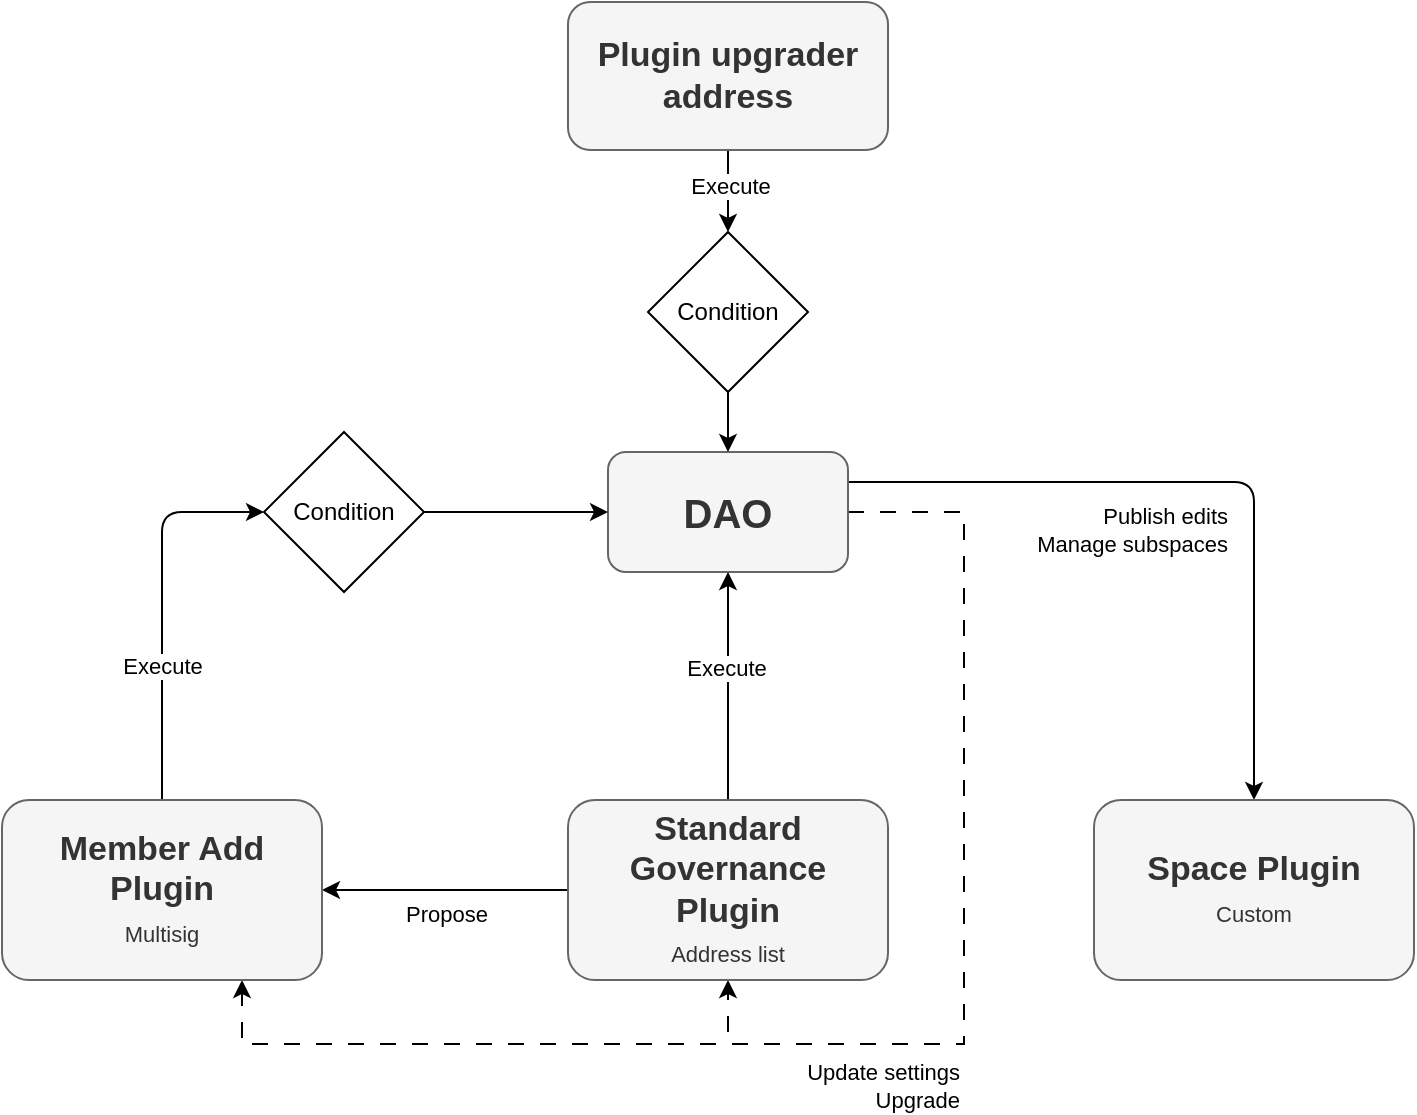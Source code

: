 <mxfile version="24.2.5" type="device" pages="8">
  <diagram id="QUm-gEqxNnOFO-ppM_eU" name="Permissions Std">
    <mxGraphModel dx="954" dy="1074" grid="0" gridSize="10" guides="1" tooltips="1" connect="1" arrows="1" fold="1" page="0" pageScale="1" pageWidth="827" pageHeight="1169" math="0" shadow="0">
      <root>
        <mxCell id="0" />
        <mxCell id="1" parent="0" />
        <mxCell id="iKfSjsXUpadae5kCPJES-3" style="edgeStyle=orthogonalEdgeStyle;rounded=0;orthogonalLoop=1;jettySize=auto;html=1;entryX=0.5;entryY=1;entryDx=0;entryDy=0;dashed=1;dashPattern=8 8;" edge="1" parent="1" source="-nyAke0Q9RBD93oDuNab-1" target="2mbMP6PRut69TlUqzZg3-1">
          <mxGeometry relative="1" as="geometry">
            <Array as="points">
              <mxPoint x="566" y="189" />
              <mxPoint x="566" y="455" />
              <mxPoint x="448" y="455" />
            </Array>
          </mxGeometry>
        </mxCell>
        <mxCell id="iKfSjsXUpadae5kCPJES-4" style="edgeStyle=orthogonalEdgeStyle;rounded=0;orthogonalLoop=1;jettySize=auto;html=1;entryX=0.75;entryY=1;entryDx=0;entryDy=0;dashed=1;dashPattern=8 8;" edge="1" parent="1" source="-nyAke0Q9RBD93oDuNab-1" target="ZasNzl96KCPOGazDfsgM-1">
          <mxGeometry relative="1" as="geometry">
            <Array as="points">
              <mxPoint x="566" y="189" />
              <mxPoint x="566" y="455" />
              <mxPoint x="205" y="455" />
            </Array>
          </mxGeometry>
        </mxCell>
        <mxCell id="GjB-baPmXlpasVapaFSz-2" style="edgeStyle=orthogonalEdgeStyle;rounded=1;orthogonalLoop=1;jettySize=auto;html=1;exitX=1;exitY=0.25;exitDx=0;exitDy=0;entryX=0.5;entryY=0;entryDx=0;entryDy=0;curved=0;" edge="1" parent="1" source="-nyAke0Q9RBD93oDuNab-1" target="GjB-baPmXlpasVapaFSz-1">
          <mxGeometry relative="1" as="geometry" />
        </mxCell>
        <mxCell id="GjB-baPmXlpasVapaFSz-3" value="Publish edits&lt;div&gt;Manage subspaces&lt;/div&gt;" style="edgeLabel;html=1;align=right;verticalAlign=middle;resizable=0;points=[];" vertex="1" connectable="0" parent="GjB-baPmXlpasVapaFSz-2">
          <mxGeometry x="0.494" y="2" relative="1" as="geometry">
            <mxPoint x="-15" y="-44" as="offset" />
          </mxGeometry>
        </mxCell>
        <mxCell id="-nyAke0Q9RBD93oDuNab-1" value="&lt;font style=&quot;font-size: 20px;&quot;&gt;&lt;b&gt;DAO&lt;/b&gt;&lt;/font&gt;" style="rounded=1;whiteSpace=wrap;html=1;fillColor=#f5f5f5;fontColor=#333333;strokeColor=#666666;" vertex="1" parent="1">
          <mxGeometry x="388" y="159" width="120" height="60" as="geometry" />
        </mxCell>
        <mxCell id="ZasNzl96KCPOGazDfsgM-2" style="edgeStyle=orthogonalEdgeStyle;rounded=0;orthogonalLoop=1;jettySize=auto;html=1;exitX=0.5;exitY=0;exitDx=0;exitDy=0;entryX=0.5;entryY=1;entryDx=0;entryDy=0;" edge="1" parent="1" source="2mbMP6PRut69TlUqzZg3-1" target="-nyAke0Q9RBD93oDuNab-1">
          <mxGeometry relative="1" as="geometry" />
        </mxCell>
        <mxCell id="ZasNzl96KCPOGazDfsgM-3" value="Execute" style="edgeLabel;html=1;align=center;verticalAlign=middle;resizable=0;points=[];" vertex="1" connectable="0" parent="ZasNzl96KCPOGazDfsgM-2">
          <mxGeometry x="-0.263" y="-1" relative="1" as="geometry">
            <mxPoint x="-2" y="-24" as="offset" />
          </mxGeometry>
        </mxCell>
        <mxCell id="iKfSjsXUpadae5kCPJES-5" value="Update settings&lt;div&gt;Upgrade&lt;/div&gt;" style="edgeLabel;html=1;align=right;verticalAlign=middle;resizable=0;points=[];" vertex="1" connectable="0" parent="ZasNzl96KCPOGazDfsgM-2">
          <mxGeometry x="-0.263" y="-1" relative="1" as="geometry">
            <mxPoint x="115" y="185" as="offset" />
          </mxGeometry>
        </mxCell>
        <mxCell id="ZasNzl96KCPOGazDfsgM-7" style="edgeStyle=orthogonalEdgeStyle;rounded=0;orthogonalLoop=1;jettySize=auto;html=1;entryX=1;entryY=0.5;entryDx=0;entryDy=0;" edge="1" parent="1" source="2mbMP6PRut69TlUqzZg3-1" target="ZasNzl96KCPOGazDfsgM-1">
          <mxGeometry relative="1" as="geometry" />
        </mxCell>
        <mxCell id="ZasNzl96KCPOGazDfsgM-8" value="Propose" style="edgeLabel;html=1;align=center;verticalAlign=middle;resizable=0;points=[];" vertex="1" connectable="0" parent="ZasNzl96KCPOGazDfsgM-7">
          <mxGeometry x="0.22" y="1" relative="1" as="geometry">
            <mxPoint x="14" y="11" as="offset" />
          </mxGeometry>
        </mxCell>
        <mxCell id="2mbMP6PRut69TlUqzZg3-1" value="&lt;font size=&quot;1&quot; style=&quot;&quot;&gt;&lt;b style=&quot;font-size: 17px;&quot;&gt;Standard Governance&lt;br&gt;Plugin&lt;/b&gt;&lt;/font&gt;&lt;font style=&quot;font-size: 11px;&quot;&gt;&lt;br&gt;Address list&lt;/font&gt;&lt;font size=&quot;1&quot; style=&quot;&quot;&gt;&lt;b style=&quot;font-size: 17px;&quot;&gt;&lt;br&gt;&lt;/b&gt;&lt;/font&gt;" style="rounded=1;whiteSpace=wrap;html=1;fillColor=#f5f5f5;fontColor=#333333;strokeColor=#666666;" vertex="1" parent="1">
          <mxGeometry x="368" y="333" width="160" height="90" as="geometry" />
        </mxCell>
        <mxCell id="ZasNzl96KCPOGazDfsgM-5" style="edgeStyle=orthogonalEdgeStyle;rounded=1;orthogonalLoop=1;jettySize=auto;html=1;entryX=0;entryY=0.5;entryDx=0;entryDy=0;curved=0;" edge="1" parent="1" source="ZasNzl96KCPOGazDfsgM-1" target="ZasNzl96KCPOGazDfsgM-4">
          <mxGeometry relative="1" as="geometry" />
        </mxCell>
        <mxCell id="ZasNzl96KCPOGazDfsgM-9" value="Execute" style="edgeLabel;html=1;align=center;verticalAlign=middle;resizable=0;points=[];" vertex="1" connectable="0" parent="ZasNzl96KCPOGazDfsgM-5">
          <mxGeometry x="-0.313" relative="1" as="geometry">
            <mxPoint as="offset" />
          </mxGeometry>
        </mxCell>
        <mxCell id="ZasNzl96KCPOGazDfsgM-1" value="&lt;font size=&quot;1&quot;&gt;&lt;b style=&quot;font-size: 17px;&quot;&gt;Member Add&lt;br&gt;Plugin&lt;/b&gt;&lt;/font&gt;&lt;font style=&quot;font-size: 11px;&quot;&gt;&lt;br&gt;Multisig&lt;/font&gt;&lt;font size=&quot;1&quot; style=&quot;&quot;&gt;&lt;b style=&quot;font-size: 17px;&quot;&gt;&lt;br&gt;&lt;/b&gt;&lt;/font&gt;" style="rounded=1;whiteSpace=wrap;html=1;fillColor=#f5f5f5;fontColor=#333333;strokeColor=#666666;" vertex="1" parent="1">
          <mxGeometry x="85" y="333" width="160" height="90" as="geometry" />
        </mxCell>
        <mxCell id="ZasNzl96KCPOGazDfsgM-6" style="edgeStyle=orthogonalEdgeStyle;rounded=0;orthogonalLoop=1;jettySize=auto;html=1;exitX=1;exitY=0.5;exitDx=0;exitDy=0;entryX=0;entryY=0.5;entryDx=0;entryDy=0;" edge="1" parent="1" source="ZasNzl96KCPOGazDfsgM-4" target="-nyAke0Q9RBD93oDuNab-1">
          <mxGeometry relative="1" as="geometry" />
        </mxCell>
        <mxCell id="ZasNzl96KCPOGazDfsgM-4" value="Condition" style="rhombus;whiteSpace=wrap;html=1;" vertex="1" parent="1">
          <mxGeometry x="216" y="149" width="80" height="80" as="geometry" />
        </mxCell>
        <mxCell id="GjB-baPmXlpasVapaFSz-1" value="&lt;font size=&quot;1&quot; style=&quot;&quot;&gt;&lt;b style=&quot;font-size: 17px;&quot;&gt;Space Plugin&lt;/b&gt;&lt;/font&gt;&lt;br style=&quot;font-size: 11px;&quot;&gt;&lt;span style=&quot;font-size: 11px;&quot;&gt;Custom&lt;/span&gt;&lt;font size=&quot;1&quot; style=&quot;&quot;&gt;&lt;b style=&quot;font-size: 17px;&quot;&gt;&lt;br&gt;&lt;/b&gt;&lt;/font&gt;" style="rounded=1;whiteSpace=wrap;html=1;fillColor=#f5f5f5;fontColor=#333333;strokeColor=#666666;" vertex="1" parent="1">
          <mxGeometry x="631" y="333" width="160" height="90" as="geometry" />
        </mxCell>
        <mxCell id="s0VCfewqyDDJsESTrkEl-3" style="edgeStyle=orthogonalEdgeStyle;rounded=0;orthogonalLoop=1;jettySize=auto;html=1;entryX=0.5;entryY=0;entryDx=0;entryDy=0;" edge="1" parent="1" source="s0VCfewqyDDJsESTrkEl-1" target="s0VCfewqyDDJsESTrkEl-2">
          <mxGeometry relative="1" as="geometry" />
        </mxCell>
        <mxCell id="s0VCfewqyDDJsESTrkEl-5" value="Execute" style="edgeLabel;html=1;align=center;verticalAlign=middle;resizable=0;points=[];" vertex="1" connectable="0" parent="s0VCfewqyDDJsESTrkEl-3">
          <mxGeometry x="-0.117" y="1" relative="1" as="geometry">
            <mxPoint as="offset" />
          </mxGeometry>
        </mxCell>
        <mxCell id="s0VCfewqyDDJsESTrkEl-1" value="&lt;font size=&quot;1&quot; style=&quot;&quot;&gt;&lt;b style=&quot;font-size: 17px;&quot;&gt;Plugin upgrader&lt;br&gt;address&lt;br&gt;&lt;/b&gt;&lt;/font&gt;" style="rounded=1;whiteSpace=wrap;html=1;fillColor=#f5f5f5;fontColor=#333333;strokeColor=#666666;" vertex="1" parent="1">
          <mxGeometry x="368" y="-66" width="160" height="74" as="geometry" />
        </mxCell>
        <mxCell id="s0VCfewqyDDJsESTrkEl-4" style="edgeStyle=orthogonalEdgeStyle;rounded=0;orthogonalLoop=1;jettySize=auto;html=1;exitX=0.5;exitY=1;exitDx=0;exitDy=0;entryX=0.5;entryY=0;entryDx=0;entryDy=0;" edge="1" parent="1" source="s0VCfewqyDDJsESTrkEl-2" target="-nyAke0Q9RBD93oDuNab-1">
          <mxGeometry relative="1" as="geometry" />
        </mxCell>
        <mxCell id="s0VCfewqyDDJsESTrkEl-2" value="Condition" style="rhombus;whiteSpace=wrap;html=1;" vertex="1" parent="1">
          <mxGeometry x="408" y="49" width="80" height="80" as="geometry" />
        </mxCell>
      </root>
    </mxGraphModel>
  </diagram>
  <diagram name="Permissions Personal" id="p7V_OZNdQ3yAavL3gBZM">
    <mxGraphModel dx="954" dy="1074" grid="0" gridSize="10" guides="1" tooltips="1" connect="1" arrows="1" fold="1" page="0" pageScale="1" pageWidth="827" pageHeight="1169" math="0" shadow="0">
      <root>
        <mxCell id="--_6MZBcI-KwDW1_9axG-0" />
        <mxCell id="--_6MZBcI-KwDW1_9axG-1" parent="--_6MZBcI-KwDW1_9axG-0" />
        <mxCell id="--_6MZBcI-KwDW1_9axG-2" style="edgeStyle=orthogonalEdgeStyle;rounded=0;orthogonalLoop=1;jettySize=auto;html=1;entryX=0.5;entryY=1;entryDx=0;entryDy=0;dashed=1;dashPattern=8 8;" edge="1" parent="--_6MZBcI-KwDW1_9axG-1" source="--_6MZBcI-KwDW1_9axG-6" target="--_6MZBcI-KwDW1_9axG-12">
          <mxGeometry relative="1" as="geometry">
            <Array as="points">
              <mxPoint x="566" y="189" />
              <mxPoint x="566" y="416" />
              <mxPoint x="448" y="416" />
            </Array>
          </mxGeometry>
        </mxCell>
        <mxCell id="--_6MZBcI-KwDW1_9axG-4" style="edgeStyle=orthogonalEdgeStyle;rounded=1;orthogonalLoop=1;jettySize=auto;html=1;exitX=1;exitY=0.25;exitDx=0;exitDy=0;entryX=0.5;entryY=0;entryDx=0;entryDy=0;curved=0;" edge="1" parent="--_6MZBcI-KwDW1_9axG-1" source="--_6MZBcI-KwDW1_9axG-6" target="--_6MZBcI-KwDW1_9axG-18">
          <mxGeometry relative="1" as="geometry" />
        </mxCell>
        <mxCell id="--_6MZBcI-KwDW1_9axG-5" value="Publish edits&lt;div&gt;Manage subspaces&lt;/div&gt;" style="edgeLabel;html=1;align=right;verticalAlign=middle;resizable=0;points=[];" vertex="1" connectable="0" parent="--_6MZBcI-KwDW1_9axG-4">
          <mxGeometry x="0.494" y="2" relative="1" as="geometry">
            <mxPoint x="-15" y="-21" as="offset" />
          </mxGeometry>
        </mxCell>
        <mxCell id="--_6MZBcI-KwDW1_9axG-6" value="&lt;font style=&quot;font-size: 20px;&quot;&gt;&lt;b&gt;DAO&lt;/b&gt;&lt;/font&gt;" style="rounded=1;whiteSpace=wrap;html=1;fillColor=#f5f5f5;fontColor=#333333;strokeColor=#666666;" vertex="1" parent="--_6MZBcI-KwDW1_9axG-1">
          <mxGeometry x="388" y="159" width="120" height="60" as="geometry" />
        </mxCell>
        <mxCell id="--_6MZBcI-KwDW1_9axG-7" style="edgeStyle=orthogonalEdgeStyle;rounded=0;orthogonalLoop=1;jettySize=auto;html=1;exitX=0.5;exitY=0;exitDx=0;exitDy=0;entryX=0.5;entryY=1;entryDx=0;entryDy=0;" edge="1" parent="--_6MZBcI-KwDW1_9axG-1" source="--_6MZBcI-KwDW1_9axG-12" target="--_6MZBcI-KwDW1_9axG-6">
          <mxGeometry relative="1" as="geometry" />
        </mxCell>
        <mxCell id="--_6MZBcI-KwDW1_9axG-8" value="Execute" style="edgeLabel;html=1;align=center;verticalAlign=middle;resizable=0;points=[];" vertex="1" connectable="0" parent="--_6MZBcI-KwDW1_9axG-7">
          <mxGeometry x="-0.263" y="-1" relative="1" as="geometry">
            <mxPoint x="-2" y="-24" as="offset" />
          </mxGeometry>
        </mxCell>
        <mxCell id="--_6MZBcI-KwDW1_9axG-9" value="Upgrade" style="edgeLabel;html=1;align=right;verticalAlign=middle;resizable=0;points=[];" vertex="1" connectable="0" parent="--_6MZBcI-KwDW1_9axG-7">
          <mxGeometry x="-0.263" y="-1" relative="1" as="geometry">
            <mxPoint x="109" y="161" as="offset" />
          </mxGeometry>
        </mxCell>
        <mxCell id="--_6MZBcI-KwDW1_9axG-12" value="&lt;font size=&quot;1&quot; style=&quot;&quot;&gt;&lt;b style=&quot;font-size: 17px;&quot;&gt;Standard Governance&lt;br&gt;Plugin&lt;/b&gt;&lt;/font&gt;&lt;font style=&quot;font-size: 11px;&quot;&gt;&lt;br&gt;Address list&lt;/font&gt;&lt;font size=&quot;1&quot; style=&quot;&quot;&gt;&lt;b style=&quot;font-size: 17px;&quot;&gt;&lt;br&gt;&lt;/b&gt;&lt;/font&gt;" style="rounded=1;whiteSpace=wrap;html=1;fillColor=#f5f5f5;fontColor=#333333;strokeColor=#666666;" vertex="1" parent="--_6MZBcI-KwDW1_9axG-1">
          <mxGeometry x="368" y="304" width="160" height="90" as="geometry" />
        </mxCell>
        <mxCell id="--_6MZBcI-KwDW1_9axG-18" value="&lt;font size=&quot;1&quot; style=&quot;&quot;&gt;&lt;b style=&quot;font-size: 17px;&quot;&gt;Space Plugin&lt;/b&gt;&lt;/font&gt;&lt;br style=&quot;font-size: 11px;&quot;&gt;&lt;span style=&quot;font-size: 11px;&quot;&gt;Custom&lt;/span&gt;&lt;font size=&quot;1&quot; style=&quot;&quot;&gt;&lt;b style=&quot;font-size: 17px;&quot;&gt;&lt;br&gt;&lt;/b&gt;&lt;/font&gt;" style="rounded=1;whiteSpace=wrap;html=1;fillColor=#f5f5f5;fontColor=#333333;strokeColor=#666666;" vertex="1" parent="--_6MZBcI-KwDW1_9axG-1">
          <mxGeometry x="631" y="304" width="160" height="90" as="geometry" />
        </mxCell>
        <mxCell id="--_6MZBcI-KwDW1_9axG-19" style="edgeStyle=orthogonalEdgeStyle;rounded=0;orthogonalLoop=1;jettySize=auto;html=1;entryX=0.5;entryY=0;entryDx=0;entryDy=0;" edge="1" parent="--_6MZBcI-KwDW1_9axG-1" source="--_6MZBcI-KwDW1_9axG-21" target="--_6MZBcI-KwDW1_9axG-23">
          <mxGeometry relative="1" as="geometry" />
        </mxCell>
        <mxCell id="--_6MZBcI-KwDW1_9axG-20" value="Execute" style="edgeLabel;html=1;align=center;verticalAlign=middle;resizable=0;points=[];" vertex="1" connectable="0" parent="--_6MZBcI-KwDW1_9axG-19">
          <mxGeometry x="-0.117" y="1" relative="1" as="geometry">
            <mxPoint as="offset" />
          </mxGeometry>
        </mxCell>
        <mxCell id="--_6MZBcI-KwDW1_9axG-21" value="&lt;font size=&quot;1&quot; style=&quot;&quot;&gt;&lt;b style=&quot;font-size: 17px;&quot;&gt;Plugin upgrader&lt;br&gt;address&lt;br&gt;&lt;/b&gt;&lt;/font&gt;" style="rounded=1;whiteSpace=wrap;html=1;fillColor=#f5f5f5;fontColor=#333333;strokeColor=#666666;" vertex="1" parent="--_6MZBcI-KwDW1_9axG-1">
          <mxGeometry x="368" y="-66" width="160" height="74" as="geometry" />
        </mxCell>
        <mxCell id="--_6MZBcI-KwDW1_9axG-22" style="edgeStyle=orthogonalEdgeStyle;rounded=0;orthogonalLoop=1;jettySize=auto;html=1;exitX=0.5;exitY=1;exitDx=0;exitDy=0;entryX=0.5;entryY=0;entryDx=0;entryDy=0;" edge="1" parent="--_6MZBcI-KwDW1_9axG-1" source="--_6MZBcI-KwDW1_9axG-23" target="--_6MZBcI-KwDW1_9axG-6">
          <mxGeometry relative="1" as="geometry" />
        </mxCell>
        <mxCell id="--_6MZBcI-KwDW1_9axG-23" value="Condition" style="rhombus;whiteSpace=wrap;html=1;" vertex="1" parent="--_6MZBcI-KwDW1_9axG-1">
          <mxGeometry x="408" y="49" width="80" height="80" as="geometry" />
        </mxCell>
      </root>
    </mxGraphModel>
  </diagram>
  <diagram name="Personal 1" id="thjhlSlWM23S0B1YojXH">
    <mxGraphModel dx="795" dy="562" grid="0" gridSize="10" guides="1" tooltips="1" connect="1" arrows="1" fold="1" page="0" pageScale="1" pageWidth="827" pageHeight="1169" background="#ffffff" math="0" shadow="0">
      <root>
        <mxCell id="0" />
        <mxCell id="1" parent="0" />
        <mxCell id="MHhkbTZeyrps03cqDN9v-5" style="edgeStyle=orthogonalEdgeStyle;rounded=1;orthogonalLoop=1;jettySize=auto;html=1;exitX=1;exitY=0.5;exitDx=0;exitDy=0;entryX=0.5;entryY=0;entryDx=0;entryDy=0;" parent="1" source="MHhkbTZeyrps03cqDN9v-1" target="MHhkbTZeyrps03cqDN9v-3" edge="1">
          <mxGeometry relative="1" as="geometry" />
        </mxCell>
        <mxCell id="MHhkbTZeyrps03cqDN9v-1" value="&lt;font style=&quot;font-size: 20px;&quot;&gt;&lt;b&gt;DAO&lt;/b&gt;&lt;/font&gt;" style="rounded=1;whiteSpace=wrap;html=1;fillColor=#f5f5f5;fontColor=#333333;strokeColor=#666666;" parent="1" vertex="1">
          <mxGeometry x="420" y="110" width="120" height="60" as="geometry" />
        </mxCell>
        <mxCell id="MHhkbTZeyrps03cqDN9v-4" style="edgeStyle=orthogonalEdgeStyle;rounded=1;orthogonalLoop=1;jettySize=auto;html=1;exitX=0.5;exitY=0;exitDx=0;exitDy=0;entryX=0;entryY=0.5;entryDx=0;entryDy=0;" parent="1" source="MHhkbTZeyrps03cqDN9v-2" target="MHhkbTZeyrps03cqDN9v-1" edge="1">
          <mxGeometry relative="1" as="geometry" />
        </mxCell>
        <mxCell id="MHhkbTZeyrps03cqDN9v-2" value="&lt;p style=&quot;line-height: 152%;&quot;&gt;&lt;font style=&quot;&quot;&gt;&lt;b style=&quot;font-size: 17px;&quot;&gt;Personal Space&lt;/b&gt;&lt;br&gt;&lt;b style=&quot;font-size: 17px;&quot;&gt;Plugin&lt;/b&gt;&lt;/font&gt;&lt;/p&gt;&lt;div&gt;&lt;font style=&quot;&quot;&gt;&lt;font style=&quot;font-size: 11px;&quot;&gt;Admin&lt;/font&gt;&lt;/font&gt;&lt;/div&gt;&lt;p&gt;&lt;/p&gt;" style="rounded=1;whiteSpace=wrap;html=1;fillColor=#f5f5f5;fontColor=#333333;strokeColor=#666666;" parent="1" vertex="1">
          <mxGeometry x="200" y="220" width="160" height="90" as="geometry" />
        </mxCell>
        <mxCell id="MHhkbTZeyrps03cqDN9v-12" style="edgeStyle=orthogonalEdgeStyle;rounded=1;orthogonalLoop=1;jettySize=auto;html=1;exitX=0.5;exitY=1;exitDx=0;exitDy=0;" parent="1" source="MHhkbTZeyrps03cqDN9v-3" target="MHhkbTZeyrps03cqDN9v-11" edge="1">
          <mxGeometry relative="1" as="geometry" />
        </mxCell>
        <mxCell id="MHhkbTZeyrps03cqDN9v-3" value="&lt;font size=&quot;1&quot;&gt;&lt;b style=&quot;font-size: 17px;&quot;&gt;Space Plugin&lt;/b&gt;&lt;/font&gt;&lt;br style=&quot;font-size: 11px;&quot;&gt;&lt;span style=&quot;font-size: 11px;&quot;&gt;Custom&lt;/span&gt;&lt;font size=&quot;1&quot; style=&quot;&quot;&gt;&lt;b style=&quot;font-size: 17px;&quot;&gt;&lt;br&gt;&lt;/b&gt;&lt;/font&gt;" style="rounded=1;whiteSpace=wrap;html=1;fillColor=#f5f5f5;fontColor=#333333;strokeColor=#666666;" parent="1" vertex="1">
          <mxGeometry x="600" y="220" width="160" height="90" as="geometry" />
        </mxCell>
        <mxCell id="MHhkbTZeyrps03cqDN9v-8" style="edgeStyle=orthogonalEdgeStyle;rounded=1;orthogonalLoop=1;jettySize=auto;html=1;entryX=0.5;entryY=1;entryDx=0;entryDy=0;" parent="1" source="MHhkbTZeyrps03cqDN9v-7" target="MHhkbTZeyrps03cqDN9v-2" edge="1">
          <mxGeometry relative="1" as="geometry" />
        </mxCell>
        <mxCell id="MHhkbTZeyrps03cqDN9v-7" value="&lt;b&gt;&lt;font style=&quot;font-size: 14px;&quot;&gt;Members&lt;/font&gt;&lt;/b&gt;&lt;div&gt;&lt;br&gt;&lt;/div&gt;&lt;div&gt;Publish edits&lt;/div&gt;&lt;div&gt;Accept subspace&lt;/div&gt;&lt;div&gt;Remove subspace&lt;/div&gt;" style="text;html=1;align=center;verticalAlign=middle;resizable=0;points=[];autosize=1;strokeColor=none;fillColor=none;fontColor=#4d4d4d;" parent="1" vertex="1">
          <mxGeometry x="144" y="369.5" width="117" height="86" as="geometry" />
        </mxCell>
        <mxCell id="MHhkbTZeyrps03cqDN9v-9" value="Execute actions" style="text;html=1;align=center;verticalAlign=middle;resizable=0;points=[];autosize=1;strokeColor=none;fillColor=none;fontColor=#4d4d4d;" parent="1" vertex="1">
          <mxGeometry x="280" y="148" width="110" height="30" as="geometry" />
        </mxCell>
        <mxCell id="MHhkbTZeyrps03cqDN9v-10" value="Publish edits&lt;br&gt;Accept subspace&lt;br&gt;Remove subspace" style="text;html=1;align=right;verticalAlign=middle;resizable=0;points=[];autosize=1;strokeColor=none;fillColor=none;fontColor=#4d4d4d;" parent="1" vertex="1">
          <mxGeometry x="553" y="151" width="117" height="55" as="geometry" />
        </mxCell>
        <mxCell id="MHhkbTZeyrps03cqDN9v-11" value="Emit events (Substream)" style="text;html=1;align=center;verticalAlign=middle;resizable=0;points=[];autosize=1;strokeColor=none;fillColor=none;fontColor=#4d4d4d;" parent="1" vertex="1">
          <mxGeometry x="605" y="342" width="150" height="26" as="geometry" />
        </mxCell>
        <mxCell id="-b9vBc1gM0SQdU8dCBPG-2" style="edgeStyle=orthogonalEdgeStyle;rounded=1;orthogonalLoop=1;jettySize=auto;html=1;entryX=0.5;entryY=1;entryDx=0;entryDy=0;curved=0;" edge="1" parent="1" source="-b9vBc1gM0SQdU8dCBPG-1" target="MHhkbTZeyrps03cqDN9v-2">
          <mxGeometry relative="1" as="geometry" />
        </mxCell>
        <mxCell id="-b9vBc1gM0SQdU8dCBPG-1" value="&lt;b&gt;&lt;font style=&quot;font-size: 14px;&quot;&gt;Editors&lt;/font&gt;&lt;/b&gt;&lt;div&gt;&lt;br&gt;&lt;/div&gt;&lt;div&gt;Execute proposal&lt;/div&gt;&lt;div&gt;Add member&lt;/div&gt;&lt;div&gt;Remove member&lt;/div&gt;&lt;div&gt;Add editor&lt;/div&gt;&lt;span style=&quot;background-color: initial;&quot;&gt;Remove editor&lt;/span&gt;" style="text;html=1;align=center;verticalAlign=middle;resizable=0;points=[];autosize=1;strokeColor=none;fillColor=none;fontColor=#4d4d4d;" vertex="1" parent="1">
          <mxGeometry x="302" y="369.5" width="111" height="115" as="geometry" />
        </mxCell>
      </root>
    </mxGraphModel>
  </diagram>
  <diagram name="Personal 2" id="QbmbZwpN9fCBtF1i5erl">
    <mxGraphModel dx="795" dy="562" grid="0" gridSize="10" guides="1" tooltips="1" connect="1" arrows="1" fold="1" page="0" pageScale="1" pageWidth="827" pageHeight="1169" background="#ffffff" math="0" shadow="0">
      <root>
        <mxCell id="ZMF03YjosN-jic-8k9ZM-0" />
        <mxCell id="ZMF03YjosN-jic-8k9ZM-1" parent="ZMF03YjosN-jic-8k9ZM-0" />
        <mxCell id="uu1HBb02cLRJUyzPl4ow-0" style="edgeStyle=orthogonalEdgeStyle;rounded=1;orthogonalLoop=1;jettySize=auto;html=1;exitX=1;exitY=0.75;exitDx=0;exitDy=0;entryX=1;entryY=0.5;entryDx=0;entryDy=0;curved=0;" edge="1" parent="ZMF03YjosN-jic-8k9ZM-1" source="ZMF03YjosN-jic-8k9ZM-2" target="ZMF03YjosN-jic-8k9ZM-5">
          <mxGeometry relative="1" as="geometry" />
        </mxCell>
        <mxCell id="ZMF03YjosN-jic-8k9ZM-2" value="&lt;font style=&quot;font-size: 20px;&quot;&gt;&lt;b&gt;DAO&lt;/b&gt;&lt;/font&gt;" style="rounded=1;whiteSpace=wrap;html=1;fillColor=#f5f5f5;fontColor=#333333;strokeColor=#666666;" parent="ZMF03YjosN-jic-8k9ZM-1" vertex="1">
          <mxGeometry x="420" y="110" width="120" height="60" as="geometry" />
        </mxCell>
        <mxCell id="ZMF03YjosN-jic-8k9ZM-3" style="edgeStyle=orthogonalEdgeStyle;rounded=1;orthogonalLoop=1;jettySize=auto;html=1;exitX=0.5;exitY=0;exitDx=0;exitDy=0;entryX=0;entryY=0.5;entryDx=0;entryDy=0;" parent="ZMF03YjosN-jic-8k9ZM-1" source="ZMF03YjosN-jic-8k9ZM-5" target="ZMF03YjosN-jic-8k9ZM-2" edge="1">
          <mxGeometry relative="1" as="geometry" />
        </mxCell>
        <mxCell id="ZMF03YjosN-jic-8k9ZM-5" value="&lt;p style=&quot;line-height: 18.24px;&quot;&gt;&lt;b style=&quot;font-size: 17px;&quot;&gt;Personal Space&lt;/b&gt;&lt;br&gt;&lt;b style=&quot;font-size: 17px;&quot;&gt;Plugin&lt;/b&gt;&lt;/p&gt;&lt;div&gt;&lt;font style=&quot;font-size: 11px;&quot;&gt;Admin&lt;/font&gt;&lt;/div&gt;" style="rounded=1;whiteSpace=wrap;html=1;fillColor=#f5f5f5;fontColor=#333333;strokeColor=#666666;" parent="ZMF03YjosN-jic-8k9ZM-1" vertex="1">
          <mxGeometry x="200" y="220" width="160" height="90" as="geometry" />
        </mxCell>
        <mxCell id="ZMF03YjosN-jic-8k9ZM-7" style="edgeStyle=orthogonalEdgeStyle;rounded=1;orthogonalLoop=1;jettySize=auto;html=1;entryX=0.5;entryY=1;entryDx=0;entryDy=0;" parent="ZMF03YjosN-jic-8k9ZM-1" source="ZMF03YjosN-jic-8k9ZM-8" target="ZMF03YjosN-jic-8k9ZM-5" edge="1">
          <mxGeometry relative="1" as="geometry" />
        </mxCell>
        <mxCell id="ZMF03YjosN-jic-8k9ZM-8" value="Execute proposal" style="text;html=1;align=center;verticalAlign=middle;resizable=0;points=[];autosize=1;strokeColor=none;fillColor=none;fontColor=#4d4d4d;" parent="ZMF03YjosN-jic-8k9ZM-1" vertex="1">
          <mxGeometry x="220" y="350" width="120" height="30" as="geometry" />
        </mxCell>
        <mxCell id="ZMF03YjosN-jic-8k9ZM-9" value="Execute actions" style="text;html=1;align=center;verticalAlign=middle;resizable=0;points=[];autosize=1;strokeColor=none;fillColor=none;fontColor=#4d4d4d;" parent="ZMF03YjosN-jic-8k9ZM-1" vertex="1">
          <mxGeometry x="280" y="148" width="110" height="30" as="geometry" />
        </mxCell>
        <mxCell id="ZMF03YjosN-jic-8k9ZM-11" value="Execute actions on the DAO&lt;div&gt;or elsewhere&lt;/div&gt;&lt;div&gt;Grant, revoke, transfer&lt;/div&gt;" style="text;html=1;align=left;verticalAlign=middle;resizable=0;points=[];autosize=1;strokeColor=none;fillColor=none;fontColor=#4d4d4d;" parent="ZMF03YjosN-jic-8k9ZM-1" vertex="1">
          <mxGeometry x="567" y="89" width="169" height="55" as="geometry" />
        </mxCell>
        <mxCell id="ZMF03YjosN-jic-8k9ZM-12" style="edgeStyle=orthogonalEdgeStyle;rounded=1;orthogonalLoop=1;jettySize=auto;html=1;exitX=0.75;exitY=0;exitDx=0;exitDy=0;entryX=1;entryY=0.5;entryDx=0;entryDy=0;curved=0;" parent="ZMF03YjosN-jic-8k9ZM-1" source="ZMF03YjosN-jic-8k9ZM-2" target="ZMF03YjosN-jic-8k9ZM-2" edge="1">
          <mxGeometry relative="1" as="geometry">
            <Array as="points">
              <mxPoint x="510" y="93" />
              <mxPoint x="559" y="93" />
              <mxPoint x="559" y="140" />
            </Array>
          </mxGeometry>
        </mxCell>
        <mxCell id="4jkzdoQGT0Mxs9MAwwXM-0" value="Update settings&lt;div&gt;Manage members and editors&lt;/div&gt;" style="text;html=1;align=right;verticalAlign=middle;resizable=0;points=[];autosize=1;strokeColor=none;fillColor=none;fontColor=#4d4d4d;" vertex="1" parent="ZMF03YjosN-jic-8k9ZM-1">
          <mxGeometry x="376" y="220" width="177" height="41" as="geometry" />
        </mxCell>
      </root>
    </mxGraphModel>
  </diagram>
  <diagram name="Standard 1" id="P21WclOAyHeW8eECvL_4">
    <mxGraphModel dx="795" dy="562" grid="0" gridSize="10" guides="1" tooltips="1" connect="1" arrows="1" fold="1" page="0" pageScale="1" pageWidth="827" pageHeight="1169" background="#ffffff" math="0" shadow="0">
      <root>
        <mxCell id="fk4yS3i8JoBskWFqwhua-0" />
        <mxCell id="fk4yS3i8JoBskWFqwhua-1" parent="fk4yS3i8JoBskWFqwhua-0" />
        <mxCell id="fk4yS3i8JoBskWFqwhua-2" style="edgeStyle=orthogonalEdgeStyle;rounded=1;orthogonalLoop=1;jettySize=auto;html=1;exitX=1;exitY=0.5;exitDx=0;exitDy=0;entryX=0.5;entryY=0;entryDx=0;entryDy=0;" parent="fk4yS3i8JoBskWFqwhua-1" source="fk4yS3i8JoBskWFqwhua-3" target="fk4yS3i8JoBskWFqwhua-7" edge="1">
          <mxGeometry relative="1" as="geometry" />
        </mxCell>
        <mxCell id="fk4yS3i8JoBskWFqwhua-3" value="&lt;font style=&quot;font-size: 20px;&quot;&gt;&lt;b&gt;DAO&lt;/b&gt;&lt;/font&gt;" style="rounded=1;whiteSpace=wrap;html=1;fillColor=#f5f5f5;fontColor=#333333;strokeColor=#666666;" parent="fk4yS3i8JoBskWFqwhua-1" vertex="1">
          <mxGeometry x="420" y="110" width="120" height="60" as="geometry" />
        </mxCell>
        <mxCell id="fk4yS3i8JoBskWFqwhua-4" style="edgeStyle=orthogonalEdgeStyle;rounded=1;orthogonalLoop=1;jettySize=auto;html=1;exitX=0.5;exitY=0;exitDx=0;exitDy=0;entryX=0;entryY=0.5;entryDx=0;entryDy=0;" parent="fk4yS3i8JoBskWFqwhua-1" source="fk4yS3i8JoBskWFqwhua-5" target="fk4yS3i8JoBskWFqwhua-3" edge="1">
          <mxGeometry relative="1" as="geometry" />
        </mxCell>
        <mxCell id="fk4yS3i8JoBskWFqwhua-5" value="&lt;font size=&quot;1&quot; style=&quot;&quot;&gt;&lt;b style=&quot;font-size: 17px;&quot;&gt;Standard Governance&lt;br&gt;Plugin&lt;/b&gt;&lt;/font&gt;&lt;font style=&quot;font-size: 11px;&quot;&gt;&lt;br&gt;Address list&lt;/font&gt;&lt;font size=&quot;1&quot; style=&quot;&quot;&gt;&lt;b style=&quot;font-size: 17px;&quot;&gt;&lt;br&gt;&lt;/b&gt;&lt;/font&gt;" style="rounded=1;whiteSpace=wrap;html=1;fillColor=#f5f5f5;fontColor=#333333;strokeColor=#666666;" parent="fk4yS3i8JoBskWFqwhua-1" vertex="1">
          <mxGeometry x="200" y="220" width="160" height="90" as="geometry" />
        </mxCell>
        <mxCell id="fk4yS3i8JoBskWFqwhua-6" style="edgeStyle=orthogonalEdgeStyle;rounded=1;orthogonalLoop=1;jettySize=auto;html=1;exitX=0.5;exitY=1;exitDx=0;exitDy=0;" parent="fk4yS3i8JoBskWFqwhua-1" source="fk4yS3i8JoBskWFqwhua-7" target="fk4yS3i8JoBskWFqwhua-12" edge="1">
          <mxGeometry relative="1" as="geometry" />
        </mxCell>
        <mxCell id="fk4yS3i8JoBskWFqwhua-7" value="&lt;font size=&quot;1&quot; style=&quot;&quot;&gt;&lt;b style=&quot;font-size: 17px;&quot;&gt;Space Plugin&lt;/b&gt;&lt;/font&gt;&lt;br style=&quot;font-size: 11px;&quot;&gt;&lt;span style=&quot;font-size: 11px;&quot;&gt;Custom&lt;/span&gt;&lt;font size=&quot;1&quot; style=&quot;&quot;&gt;&lt;b style=&quot;font-size: 17px;&quot;&gt;&lt;br&gt;&lt;/b&gt;&lt;/font&gt;" style="rounded=1;whiteSpace=wrap;html=1;fillColor=#f5f5f5;fontColor=#333333;strokeColor=#666666;" parent="fk4yS3i8JoBskWFqwhua-1" vertex="1">
          <mxGeometry x="600" y="220" width="160" height="90" as="geometry" />
        </mxCell>
        <mxCell id="fk4yS3i8JoBskWFqwhua-10" value="Execute actions" style="text;html=1;align=center;verticalAlign=middle;resizable=0;points=[];autosize=1;strokeColor=none;fillColor=none;fontColor=#4d4d4d;" parent="fk4yS3i8JoBskWFqwhua-1" vertex="1">
          <mxGeometry x="280" y="148" width="110" height="30" as="geometry" />
        </mxCell>
        <mxCell id="fk4yS3i8JoBskWFqwhua-11" value="Publish edits&lt;br&gt;Accept subspace&lt;br&gt;Remove subspace" style="text;html=1;align=right;verticalAlign=middle;resizable=0;points=[];autosize=1;strokeColor=none;fillColor=none;fontColor=#4d4d4d;" parent="fk4yS3i8JoBskWFqwhua-1" vertex="1">
          <mxGeometry x="553" y="148" width="117" height="55" as="geometry" />
        </mxCell>
        <mxCell id="fk4yS3i8JoBskWFqwhua-12" value="Emit events (Substream)" style="text;html=1;align=center;verticalAlign=middle;resizable=0;points=[];autosize=1;strokeColor=none;fillColor=none;fontColor=#4d4d4d;" parent="fk4yS3i8JoBskWFqwhua-1" vertex="1">
          <mxGeometry x="605" y="342" width="150" height="26" as="geometry" />
        </mxCell>
        <mxCell id="r7OgWuQd32B9UpfUYb5N-2" style="edgeStyle=orthogonalEdgeStyle;rounded=0;orthogonalLoop=1;jettySize=auto;html=1;entryX=0.5;entryY=1;entryDx=0;entryDy=0;" edge="1" parent="fk4yS3i8JoBskWFqwhua-1" source="r7OgWuQd32B9UpfUYb5N-0" target="fk4yS3i8JoBskWFqwhua-5">
          <mxGeometry relative="1" as="geometry" />
        </mxCell>
        <mxCell id="r7OgWuQd32B9UpfUYb5N-0" value="&lt;b&gt;&lt;font style=&quot;font-size: 14px;&quot;&gt;Members&lt;/font&gt;&lt;/b&gt;&lt;div&gt;&lt;br&gt;&lt;/div&gt;&lt;div&gt;Propose edits&lt;/div&gt;&lt;div&gt;Accept subspace&lt;/div&gt;&lt;div&gt;Remove subspace&lt;/div&gt;" style="text;html=1;align=center;verticalAlign=middle;resizable=0;points=[];autosize=1;strokeColor=none;fillColor=none;fontColor=#4d4d4d;" vertex="1" parent="fk4yS3i8JoBskWFqwhua-1">
          <mxGeometry x="221.5" y="351" width="117" height="86" as="geometry" />
        </mxCell>
        <mxCell id="BV7prSM-FG4GfA7uDW5c-1" style="edgeStyle=orthogonalEdgeStyle;rounded=1;orthogonalLoop=1;jettySize=auto;html=1;entryX=0.5;entryY=1;entryDx=0;entryDy=0;curved=0;" edge="1" parent="fk4yS3i8JoBskWFqwhua-1" source="r7OgWuQd32B9UpfUYb5N-1" target="fk4yS3i8JoBskWFqwhua-5">
          <mxGeometry relative="1" as="geometry" />
        </mxCell>
        <mxCell id="r7OgWuQd32B9UpfUYb5N-1" value="&lt;div&gt;&lt;b&gt;&lt;font style=&quot;font-size: 14px;&quot;&gt;Editors&lt;/font&gt;&lt;/b&gt;&lt;br&gt;&lt;/div&gt;&lt;div&gt;&lt;br&gt;&lt;/div&gt;&lt;div&gt;Execute proposal&lt;/div&gt;&lt;div&gt;Add member&lt;/div&gt;&lt;div&gt;Remove member&lt;/div&gt;&lt;div&gt;Add editor&lt;/div&gt;&lt;span style=&quot;background-color: initial;&quot;&gt;Remove editor&lt;/span&gt;" style="text;html=1;align=center;verticalAlign=middle;resizable=0;points=[];autosize=1;strokeColor=none;fillColor=none;fontColor=#4d4d4d;" vertex="1" parent="fk4yS3i8JoBskWFqwhua-1">
          <mxGeometry x="355" y="351" width="111" height="115" as="geometry" />
        </mxCell>
        <mxCell id="BV7prSM-FG4GfA7uDW5c-0" style="edgeStyle=orthogonalEdgeStyle;rounded=1;orthogonalLoop=1;jettySize=auto;html=1;entryX=0.5;entryY=1;entryDx=0;entryDy=0;curved=0;" edge="1" parent="fk4yS3i8JoBskWFqwhua-1" source="r7OgWuQd32B9UpfUYb5N-3" target="fk4yS3i8JoBskWFqwhua-5">
          <mxGeometry relative="1" as="geometry" />
        </mxCell>
        <mxCell id="r7OgWuQd32B9UpfUYb5N-3" value="&lt;div&gt;&lt;b&gt;&lt;font style=&quot;font-size: 14px;&quot;&gt;Anyone&lt;/font&gt;&lt;/b&gt;&lt;/div&gt;&lt;div&gt;&lt;br&gt;&lt;/div&gt;&lt;div&gt;Propose add member&lt;/div&gt;" style="text;html=1;align=center;verticalAlign=middle;resizable=0;points=[];autosize=1;strokeColor=none;fillColor=none;fontColor=#4d4d4d;" vertex="1" parent="fk4yS3i8JoBskWFqwhua-1">
          <mxGeometry x="70" y="351" width="133" height="58" as="geometry" />
        </mxCell>
      </root>
    </mxGraphModel>
  </diagram>
  <diagram name="Standard 2" id="2KavUEOFCE8v603sgOtr">
    <mxGraphModel dx="681" dy="481" grid="0" gridSize="10" guides="1" tooltips="1" connect="1" arrows="1" fold="1" page="0" pageScale="1" pageWidth="827" pageHeight="1169" background="#ffffff" math="0" shadow="0">
      <root>
        <mxCell id="oz1SJ37BpjEo74_3cBsG-0" />
        <mxCell id="oz1SJ37BpjEo74_3cBsG-1" parent="oz1SJ37BpjEo74_3cBsG-0" />
        <mxCell id="oz1SJ37BpjEo74_3cBsG-2" style="edgeStyle=orthogonalEdgeStyle;rounded=1;orthogonalLoop=1;jettySize=auto;html=1;exitX=1;exitY=0.75;exitDx=0;exitDy=0;entryX=1;entryY=0.5;entryDx=0;entryDy=0;" parent="oz1SJ37BpjEo74_3cBsG-1" source="oz1SJ37BpjEo74_3cBsG-3" target="oz1SJ37BpjEo74_3cBsG-5" edge="1">
          <mxGeometry relative="1" as="geometry">
            <mxPoint x="680" y="220" as="targetPoint" />
          </mxGeometry>
        </mxCell>
        <mxCell id="RQOrOpgH8aLqo0jndjom-1" style="edgeStyle=orthogonalEdgeStyle;rounded=1;orthogonalLoop=1;jettySize=auto;html=1;exitX=0.75;exitY=0;exitDx=0;exitDy=0;entryX=1;entryY=0.5;entryDx=0;entryDy=0;curved=0;" edge="1" parent="oz1SJ37BpjEo74_3cBsG-1" source="oz1SJ37BpjEo74_3cBsG-3" target="oz1SJ37BpjEo74_3cBsG-3">
          <mxGeometry relative="1" as="geometry">
            <mxPoint x="558" y="128" as="targetPoint" />
            <Array as="points">
              <mxPoint x="510" y="95" />
              <mxPoint x="560" y="95" />
              <mxPoint x="560" y="140" />
            </Array>
          </mxGeometry>
        </mxCell>
        <mxCell id="oz1SJ37BpjEo74_3cBsG-3" value="&lt;font style=&quot;font-size: 20px;&quot;&gt;&lt;b&gt;DAO&lt;/b&gt;&lt;/font&gt;" style="rounded=1;whiteSpace=wrap;html=1;fillColor=#f5f5f5;fontColor=#333333;strokeColor=#666666;" parent="oz1SJ37BpjEo74_3cBsG-1" vertex="1">
          <mxGeometry x="420" y="110" width="120" height="60" as="geometry" />
        </mxCell>
        <mxCell id="oz1SJ37BpjEo74_3cBsG-4" style="edgeStyle=orthogonalEdgeStyle;rounded=1;orthogonalLoop=1;jettySize=auto;html=1;exitX=0.5;exitY=0;exitDx=0;exitDy=0;entryX=0;entryY=0.5;entryDx=0;entryDy=0;" parent="oz1SJ37BpjEo74_3cBsG-1" source="oz1SJ37BpjEo74_3cBsG-5" target="oz1SJ37BpjEo74_3cBsG-3" edge="1">
          <mxGeometry relative="1" as="geometry" />
        </mxCell>
        <mxCell id="oz1SJ37BpjEo74_3cBsG-5" value="&lt;font size=&quot;1&quot;&gt;&lt;b style=&quot;font-size: 17px;&quot;&gt;Standard Governance&lt;br&gt;Plugin&lt;/b&gt;&lt;/font&gt;&lt;font style=&quot;font-size: 11px;&quot;&gt;&lt;br&gt;Address list&lt;/font&gt;&lt;font size=&quot;1&quot; style=&quot;&quot;&gt;&lt;b style=&quot;font-size: 17px;&quot;&gt;&lt;br&gt;&lt;/b&gt;&lt;/font&gt;" style="rounded=1;whiteSpace=wrap;html=1;fillColor=#f5f5f5;fontColor=#333333;strokeColor=#666666;" parent="oz1SJ37BpjEo74_3cBsG-1" vertex="1">
          <mxGeometry x="200" y="220" width="160" height="90" as="geometry" />
        </mxCell>
        <mxCell id="oz1SJ37BpjEo74_3cBsG-8" style="edgeStyle=orthogonalEdgeStyle;rounded=1;orthogonalLoop=1;jettySize=auto;html=1;entryX=0.5;entryY=1;entryDx=0;entryDy=0;" parent="oz1SJ37BpjEo74_3cBsG-1" source="oz1SJ37BpjEo74_3cBsG-9" target="oz1SJ37BpjEo74_3cBsG-5" edge="1">
          <mxGeometry relative="1" as="geometry" />
        </mxCell>
        <mxCell id="oz1SJ37BpjEo74_3cBsG-9" value="Create Proposal&lt;br&gt;Vote&lt;br&gt;Execute" style="text;html=1;align=center;verticalAlign=middle;resizable=0;points=[];autosize=1;strokeColor=none;fillColor=none;fontColor=#4d4d4d;" parent="oz1SJ37BpjEo74_3cBsG-1" vertex="1">
          <mxGeometry x="225" y="330" width="110" height="60" as="geometry" />
        </mxCell>
        <mxCell id="oz1SJ37BpjEo74_3cBsG-10" value="Execute actions" style="text;html=1;align=center;verticalAlign=middle;resizable=0;points=[];autosize=1;strokeColor=none;fillColor=none;fontColor=#4d4d4d;" parent="oz1SJ37BpjEo74_3cBsG-1" vertex="1">
          <mxGeometry x="280" y="148" width="110" height="30" as="geometry" />
        </mxCell>
        <mxCell id="oz1SJ37BpjEo74_3cBsG-11" value="Update settings&lt;div&gt;Manage members and editors&lt;/div&gt;" style="text;html=1;align=right;verticalAlign=middle;resizable=0;points=[];autosize=1;strokeColor=none;fillColor=none;fontColor=#4d4d4d;" parent="oz1SJ37BpjEo74_3cBsG-1" vertex="1">
          <mxGeometry x="376" y="222" width="177" height="41" as="geometry" />
        </mxCell>
        <mxCell id="EzLBKUutRE3CnBDW6DDb-0" value="Execute actions on the DAO&lt;div&gt;or elsewhere&lt;/div&gt;&lt;div&gt;Grant, revoke, transfer&lt;/div&gt;" style="text;html=1;align=left;verticalAlign=middle;resizable=0;points=[];autosize=1;strokeColor=none;fillColor=none;fontColor=#4d4d4d;" vertex="1" parent="oz1SJ37BpjEo74_3cBsG-1">
          <mxGeometry x="568" y="90" width="169" height="55" as="geometry" />
        </mxCell>
      </root>
    </mxGraphModel>
  </diagram>
  <diagram name="Standard 3" id="lQ_mpQRcnGBU1RxNKVpr">
    <mxGraphModel dx="830" dy="586" grid="0" gridSize="10" guides="1" tooltips="1" connect="1" arrows="1" fold="1" page="0" pageScale="1" pageWidth="827" pageHeight="1169" background="#ffffff" math="0" shadow="0">
      <root>
        <mxCell id="YLZ5xhDpQ7pldwhZ7Gaj-0" />
        <mxCell id="YLZ5xhDpQ7pldwhZ7Gaj-1" parent="YLZ5xhDpQ7pldwhZ7Gaj-0" />
        <mxCell id="H_12Lkl0velknScbo7qg-2" style="edgeStyle=orthogonalEdgeStyle;rounded=1;orthogonalLoop=1;jettySize=auto;html=1;exitX=1;exitY=0.5;exitDx=0;exitDy=0;entryX=1;entryY=0.5;entryDx=0;entryDy=0;curved=0;" edge="1" parent="YLZ5xhDpQ7pldwhZ7Gaj-1" source="YLZ5xhDpQ7pldwhZ7Gaj-3" target="YLZ5xhDpQ7pldwhZ7Gaj-5">
          <mxGeometry relative="1" as="geometry">
            <Array as="points">
              <mxPoint x="528" y="119" />
              <mxPoint x="528" y="250" />
            </Array>
          </mxGeometry>
        </mxCell>
        <mxCell id="YLZ5xhDpQ7pldwhZ7Gaj-3" value="&lt;font style=&quot;font-size: 20px;&quot;&gt;&lt;b&gt;DAO&lt;/b&gt;&lt;/font&gt;" style="rounded=1;whiteSpace=wrap;html=1;fillColor=#f5f5f5;fontColor=#333333;strokeColor=#666666;" parent="YLZ5xhDpQ7pldwhZ7Gaj-1" vertex="1">
          <mxGeometry x="375" y="89" width="120" height="60" as="geometry" />
        </mxCell>
        <mxCell id="YLZ5xhDpQ7pldwhZ7Gaj-4" style="edgeStyle=orthogonalEdgeStyle;rounded=1;orthogonalLoop=1;jettySize=auto;html=1;exitX=0.5;exitY=0;exitDx=0;exitDy=0;entryX=0;entryY=0.5;entryDx=0;entryDy=0;" parent="YLZ5xhDpQ7pldwhZ7Gaj-1" source="YLZ5xhDpQ7pldwhZ7Gaj-7" target="YLZ5xhDpQ7pldwhZ7Gaj-3" edge="1">
          <mxGeometry relative="1" as="geometry" />
        </mxCell>
        <mxCell id="eN2QFOQ7j5IP7RqDKuwH-0" style="edgeStyle=orthogonalEdgeStyle;rounded=0;orthogonalLoop=1;jettySize=auto;html=1;entryX=1;entryY=0.5;entryDx=0;entryDy=0;startArrow=none;startFill=0;dashed=1;exitX=0;exitY=0.5;exitDx=0;exitDy=0;" parent="YLZ5xhDpQ7pldwhZ7Gaj-1" source="YLZ5xhDpQ7pldwhZ7Gaj-5" target="YLZ5xhDpQ7pldwhZ7Gaj-7" edge="1">
          <mxGeometry relative="1" as="geometry">
            <mxPoint x="360" y="265" as="sourcePoint" />
          </mxGeometry>
        </mxCell>
        <mxCell id="H_12Lkl0velknScbo7qg-1" value="Propose member" style="edgeLabel;html=1;align=center;verticalAlign=middle;resizable=0;points=[];" vertex="1" connectable="0" parent="eN2QFOQ7j5IP7RqDKuwH-0">
          <mxGeometry x="-0.008" y="2" relative="1" as="geometry">
            <mxPoint y="11" as="offset" />
          </mxGeometry>
        </mxCell>
        <mxCell id="YLZ5xhDpQ7pldwhZ7Gaj-5" value="&lt;font size=&quot;1&quot;&gt;&lt;b style=&quot;font-size: 17px;&quot;&gt;Standard Governance&lt;br&gt;Plugin&lt;/b&gt;&lt;/font&gt;&lt;font style=&quot;font-size: 11px;&quot;&gt;&lt;br&gt;Address list&lt;/font&gt;&lt;font size=&quot;1&quot; style=&quot;&quot;&gt;&lt;b style=&quot;font-size: 17px;&quot;&gt;&lt;br&gt;&lt;/b&gt;&lt;/font&gt;" style="rounded=1;whiteSpace=wrap;html=1;fillColor=#f5f5f5;fontColor=#333333;strokeColor=#666666;" parent="YLZ5xhDpQ7pldwhZ7Gaj-1" vertex="1">
          <mxGeometry x="328" y="205" width="160" height="90" as="geometry" />
        </mxCell>
        <mxCell id="YLZ5xhDpQ7pldwhZ7Gaj-7" value="&lt;font size=&quot;1&quot;&gt;&lt;b style=&quot;font-size: 17px;&quot;&gt;Member Add&lt;br&gt;Plugin&lt;/b&gt;&lt;/font&gt;&lt;font style=&quot;font-size: 11px;&quot;&gt;&lt;br&gt;Multisig&lt;/font&gt;&lt;font size=&quot;1&quot; style=&quot;&quot;&gt;&lt;b style=&quot;font-size: 17px;&quot;&gt;&lt;br&gt;&lt;/b&gt;&lt;/font&gt;" style="rounded=1;whiteSpace=wrap;html=1;fillColor=#f5f5f5;fontColor=#333333;strokeColor=#666666;" parent="YLZ5xhDpQ7pldwhZ7Gaj-1" vertex="1">
          <mxGeometry x="45" y="205" width="160" height="90" as="geometry" />
        </mxCell>
        <mxCell id="YLZ5xhDpQ7pldwhZ7Gaj-8" style="edgeStyle=orthogonalEdgeStyle;rounded=1;orthogonalLoop=1;jettySize=auto;html=1;entryX=0.5;entryY=1;entryDx=0;entryDy=0;" parent="YLZ5xhDpQ7pldwhZ7Gaj-1" source="YLZ5xhDpQ7pldwhZ7Gaj-9" target="YLZ5xhDpQ7pldwhZ7Gaj-5" edge="1">
          <mxGeometry relative="1" as="geometry" />
        </mxCell>
        <mxCell id="YLZ5xhDpQ7pldwhZ7Gaj-9" value="Propose new member" style="text;html=1;align=center;verticalAlign=middle;resizable=0;points=[];autosize=1;strokeColor=none;fillColor=none;fontColor=#4d4d4d;" parent="YLZ5xhDpQ7pldwhZ7Gaj-1" vertex="1">
          <mxGeometry x="340.5" y="340" width="135" height="26" as="geometry" />
        </mxCell>
        <mxCell id="eN2QFOQ7j5IP7RqDKuwH-2" value="Execute add member" style="text;html=1;align=left;verticalAlign=middle;resizable=0;points=[];autosize=1;strokeColor=none;fillColor=none;fontColor=#4d4d4d;" parent="YLZ5xhDpQ7pldwhZ7Gaj-1" vertex="1">
          <mxGeometry x="135" y="134" width="132" height="26" as="geometry" />
        </mxCell>
        <mxCell id="H_12Lkl0velknScbo7qg-3" value="Add member" style="text;html=1;align=left;verticalAlign=middle;resizable=0;points=[];autosize=1;strokeColor=none;fillColor=none;fontColor=#4d4d4d;" vertex="1" parent="YLZ5xhDpQ7pldwhZ7Gaj-1">
          <mxGeometry x="539" y="130" width="87" height="26" as="geometry" />
        </mxCell>
        <mxCell id="H_12Lkl0velknScbo7qg-5" style="edgeStyle=orthogonalEdgeStyle;rounded=0;orthogonalLoop=1;jettySize=auto;html=1;entryX=0.5;entryY=1;entryDx=0;entryDy=0;" edge="1" parent="YLZ5xhDpQ7pldwhZ7Gaj-1" source="H_12Lkl0velknScbo7qg-4" target="YLZ5xhDpQ7pldwhZ7Gaj-7">
          <mxGeometry relative="1" as="geometry" />
        </mxCell>
        <mxCell id="H_12Lkl0velknScbo7qg-4" value="Approve&lt;div&gt;Reject&lt;/div&gt;" style="text;html=1;align=center;verticalAlign=middle;resizable=0;points=[];autosize=1;strokeColor=none;fillColor=none;fontColor=#4d4d4d;" vertex="1" parent="YLZ5xhDpQ7pldwhZ7Gaj-1">
          <mxGeometry x="93.5" y="333" width="63" height="41" as="geometry" />
        </mxCell>
      </root>
    </mxGraphModel>
  </diagram>
  <diagram name="Upgrader 1" id="DUwuK4fyEMXfTOGBHHW1">
    <mxGraphModel dx="909" dy="642" grid="0" gridSize="10" guides="1" tooltips="1" connect="1" arrows="1" fold="1" page="0" pageScale="1" pageWidth="827" pageHeight="1169" background="#ffffff" math="0" shadow="0">
      <root>
        <mxCell id="DzcD6O-H6nHGvr5_7i23-0" />
        <mxCell id="DzcD6O-H6nHGvr5_7i23-1" parent="DzcD6O-H6nHGvr5_7i23-0" />
        <mxCell id="DzcD6O-H6nHGvr5_7i23-2" style="edgeStyle=orthogonalEdgeStyle;rounded=1;orthogonalLoop=1;jettySize=auto;html=1;exitX=1;exitY=0.5;exitDx=0;exitDy=0;entryX=0.5;entryY=0;entryDx=0;entryDy=0;" parent="DzcD6O-H6nHGvr5_7i23-1" source="DzcD6O-H6nHGvr5_7i23-3" target="DzcD6O-H6nHGvr5_7i23-6" edge="1">
          <mxGeometry relative="1" as="geometry" />
        </mxCell>
        <mxCell id="DzcD6O-H6nHGvr5_7i23-3" value="&lt;font style=&quot;font-size: 20px;&quot;&gt;&lt;b&gt;DAO&lt;/b&gt;&lt;/font&gt;" style="rounded=1;whiteSpace=wrap;html=1;fillColor=#f5f5f5;fontColor=#333333;strokeColor=#666666;" parent="DzcD6O-H6nHGvr5_7i23-1" vertex="1">
          <mxGeometry x="420" y="110" width="120" height="60" as="geometry" />
        </mxCell>
        <mxCell id="DzcD6O-H6nHGvr5_7i23-4" style="edgeStyle=orthogonalEdgeStyle;rounded=1;orthogonalLoop=1;jettySize=auto;html=1;exitX=0.5;exitY=0;exitDx=0;exitDy=0;entryX=0;entryY=0.5;entryDx=0;entryDy=0;" parent="DzcD6O-H6nHGvr5_7i23-1" source="DzcD6O-H6nHGvr5_7i23-5" target="DzcD6O-H6nHGvr5_7i23-3" edge="1">
          <mxGeometry relative="1" as="geometry" />
        </mxCell>
        <mxCell id="DzcD6O-H6nHGvr5_7i23-5" value="&lt;font size=&quot;1&quot; style=&quot;&quot;&gt;&lt;b style=&quot;font-size: 17px;&quot;&gt;Plugin upgrader&lt;br&gt;address&lt;br&gt;&lt;/b&gt;&lt;/font&gt;" style="rounded=1;whiteSpace=wrap;html=1;fillColor=#f5f5f5;fontColor=#333333;strokeColor=#666666;" parent="DzcD6O-H6nHGvr5_7i23-1" vertex="1">
          <mxGeometry x="200" y="220" width="160" height="90" as="geometry" />
        </mxCell>
        <mxCell id="rAU06bJqMO7CoYEn-U9_-0" style="edgeStyle=orthogonalEdgeStyle;rounded=0;orthogonalLoop=1;jettySize=auto;html=1;exitX=0.5;exitY=1;exitDx=0;exitDy=0;entryX=0.75;entryY=0;entryDx=0;entryDy=0;" parent="DzcD6O-H6nHGvr5_7i23-1" source="DzcD6O-H6nHGvr5_7i23-6" target="KsiXyDJE6H8GtEgoopdl-0" edge="1">
          <mxGeometry relative="1" as="geometry" />
        </mxCell>
        <mxCell id="DzcD6O-H6nHGvr5_7i23-6" value="&lt;font size=&quot;1&quot; style=&quot;&quot;&gt;&lt;b style=&quot;font-size: 17px;&quot;&gt;Plugin Setup&lt;br&gt;Processor&lt;br&gt;&lt;/b&gt;&lt;/font&gt;" style="rounded=1;whiteSpace=wrap;html=1;fillColor=#f5f5f5;fontColor=#333333;strokeColor=#666666;" parent="DzcD6O-H6nHGvr5_7i23-1" vertex="1">
          <mxGeometry x="600" y="220" width="160" height="90" as="geometry" />
        </mxCell>
        <mxCell id="DzcD6O-H6nHGvr5_7i23-7" style="edgeStyle=orthogonalEdgeStyle;rounded=1;orthogonalLoop=1;jettySize=auto;html=1;entryX=0.5;entryY=1;entryDx=0;entryDy=0;" parent="DzcD6O-H6nHGvr5_7i23-1" source="DzcD6O-H6nHGvr5_7i23-8" target="DzcD6O-H6nHGvr5_7i23-5" edge="1">
          <mxGeometry relative="1" as="geometry" />
        </mxCell>
        <mxCell id="DzcD6O-H6nHGvr5_7i23-8" value="1) Grant permission to PSP&lt;br&gt;2) Call applyUpdate()&lt;br&gt;3) Revoke permission to PSP" style="text;html=1;align=center;verticalAlign=middle;resizable=0;points=[];autosize=1;strokeColor=none;fillColor=none;fontColor=#4d4d4d;" parent="DzcD6O-H6nHGvr5_7i23-1" vertex="1">
          <mxGeometry x="190" y="335" width="180" height="60" as="geometry" />
        </mxCell>
        <mxCell id="DzcD6O-H6nHGvr5_7i23-9" value="Execute actions&lt;br&gt;(condition)" style="text;html=1;align=center;verticalAlign=middle;resizable=0;points=[];autosize=1;strokeColor=none;fillColor=none;fontColor=#4d4d4d;" parent="DzcD6O-H6nHGvr5_7i23-1" vertex="1">
          <mxGeometry x="280" y="143" width="110" height="40" as="geometry" />
        </mxCell>
        <mxCell id="DzcD6O-H6nHGvr5_7i23-10" value="2) Apply update" style="text;html=1;align=right;verticalAlign=middle;resizable=0;points=[];autosize=1;strokeColor=none;fillColor=none;fontColor=#4d4d4d;" parent="DzcD6O-H6nHGvr5_7i23-1" vertex="1">
          <mxGeometry x="560" y="163" width="110" height="30" as="geometry" />
        </mxCell>
        <mxCell id="5NRVQVK_-3GZGDP98T0N-0" style="edgeStyle=orthogonalEdgeStyle;rounded=1;orthogonalLoop=1;jettySize=auto;html=1;exitX=1;exitY=0.75;exitDx=0;exitDy=0;entryX=0.5;entryY=1;entryDx=0;entryDy=0;curved=0;" parent="DzcD6O-H6nHGvr5_7i23-1" source="DzcD6O-H6nHGvr5_7i23-3" target="DzcD6O-H6nHGvr5_7i23-3" edge="1">
          <mxGeometry relative="1" as="geometry" />
        </mxCell>
        <mxCell id="5NRVQVK_-3GZGDP98T0N-1" value="1) Grant&lt;br&gt;&lt;div style=&quot;&quot;&gt;&lt;span style=&quot;background-color: initial;&quot;&gt;3) Revoke&lt;/span&gt;&lt;/div&gt;" style="text;html=1;align=left;verticalAlign=middle;resizable=0;points=[];autosize=1;strokeColor=none;fillColor=none;fontColor=#4d4d4d;" parent="DzcD6O-H6nHGvr5_7i23-1" vertex="1">
          <mxGeometry x="490" y="193" width="80" height="40" as="geometry" />
        </mxCell>
        <mxCell id="KsiXyDJE6H8GtEgoopdl-0" value="&lt;font size=&quot;1&quot; style=&quot;&quot;&gt;&lt;b style=&quot;font-size: 17px;&quot;&gt;Space Plugin&lt;br&gt;&lt;/b&gt;&lt;/font&gt;" style="rounded=1;whiteSpace=wrap;html=1;fillColor=#f5f5f5;fontColor=#333333;strokeColor=#666666;" parent="DzcD6O-H6nHGvr5_7i23-1" vertex="1">
          <mxGeometry x="510" y="360" width="160" height="70" as="geometry" />
        </mxCell>
        <mxCell id="rAU06bJqMO7CoYEn-U9_-1" style="edgeStyle=orthogonalEdgeStyle;rounded=0;orthogonalLoop=1;jettySize=auto;html=1;exitX=0.25;exitY=0;exitDx=0;exitDy=0;entryX=0.5;entryY=1;entryDx=0;entryDy=0;endArrow=none;endFill=0;startArrow=classic;startFill=1;" parent="DzcD6O-H6nHGvr5_7i23-1" source="KsiXyDJE6H8GtEgoopdl-1" target="DzcD6O-H6nHGvr5_7i23-6" edge="1">
          <mxGeometry relative="1" as="geometry" />
        </mxCell>
        <mxCell id="KsiXyDJE6H8GtEgoopdl-1" value="&lt;font size=&quot;1&quot; style=&quot;&quot;&gt;&lt;b style=&quot;font-size: 17px;&quot;&gt;Standard Governance &lt;br&gt;Plugin&lt;br&gt;&lt;/b&gt;&lt;/font&gt;" style="rounded=1;whiteSpace=wrap;html=1;fillColor=#f5f5f5;fontColor=#333333;strokeColor=#666666;" parent="DzcD6O-H6nHGvr5_7i23-1" vertex="1">
          <mxGeometry x="690" y="360" width="160" height="70" as="geometry" />
        </mxCell>
        <mxCell id="rAU06bJqMO7CoYEn-U9_-2" value="Upgrade to and call" style="text;html=1;align=right;verticalAlign=middle;resizable=0;points=[];autosize=1;strokeColor=none;fillColor=none;fontColor=#4d4d4d;" parent="DzcD6O-H6nHGvr5_7i23-1" vertex="1">
          <mxGeometry x="720" y="320" width="130" height="30" as="geometry" />
        </mxCell>
      </root>
    </mxGraphModel>
  </diagram>
</mxfile>
